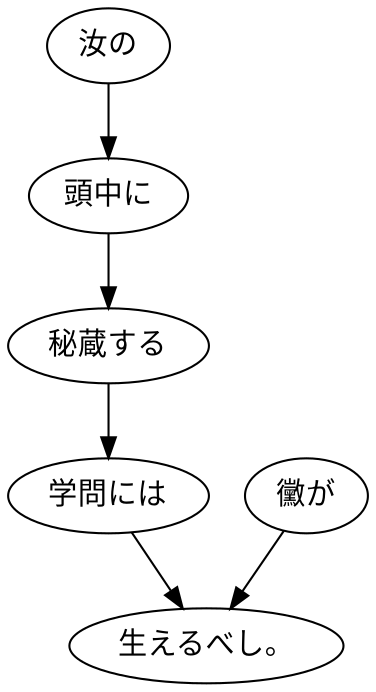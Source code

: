 digraph graph5792 {
	node0 [label="汝の"];
	node1 [label="頭中に"];
	node2 [label="秘蔵する"];
	node3 [label="学問には"];
	node4 [label="黴が"];
	node5 [label="生えるべし。"];
	node0 -> node1;
	node1 -> node2;
	node2 -> node3;
	node3 -> node5;
	node4 -> node5;
}
